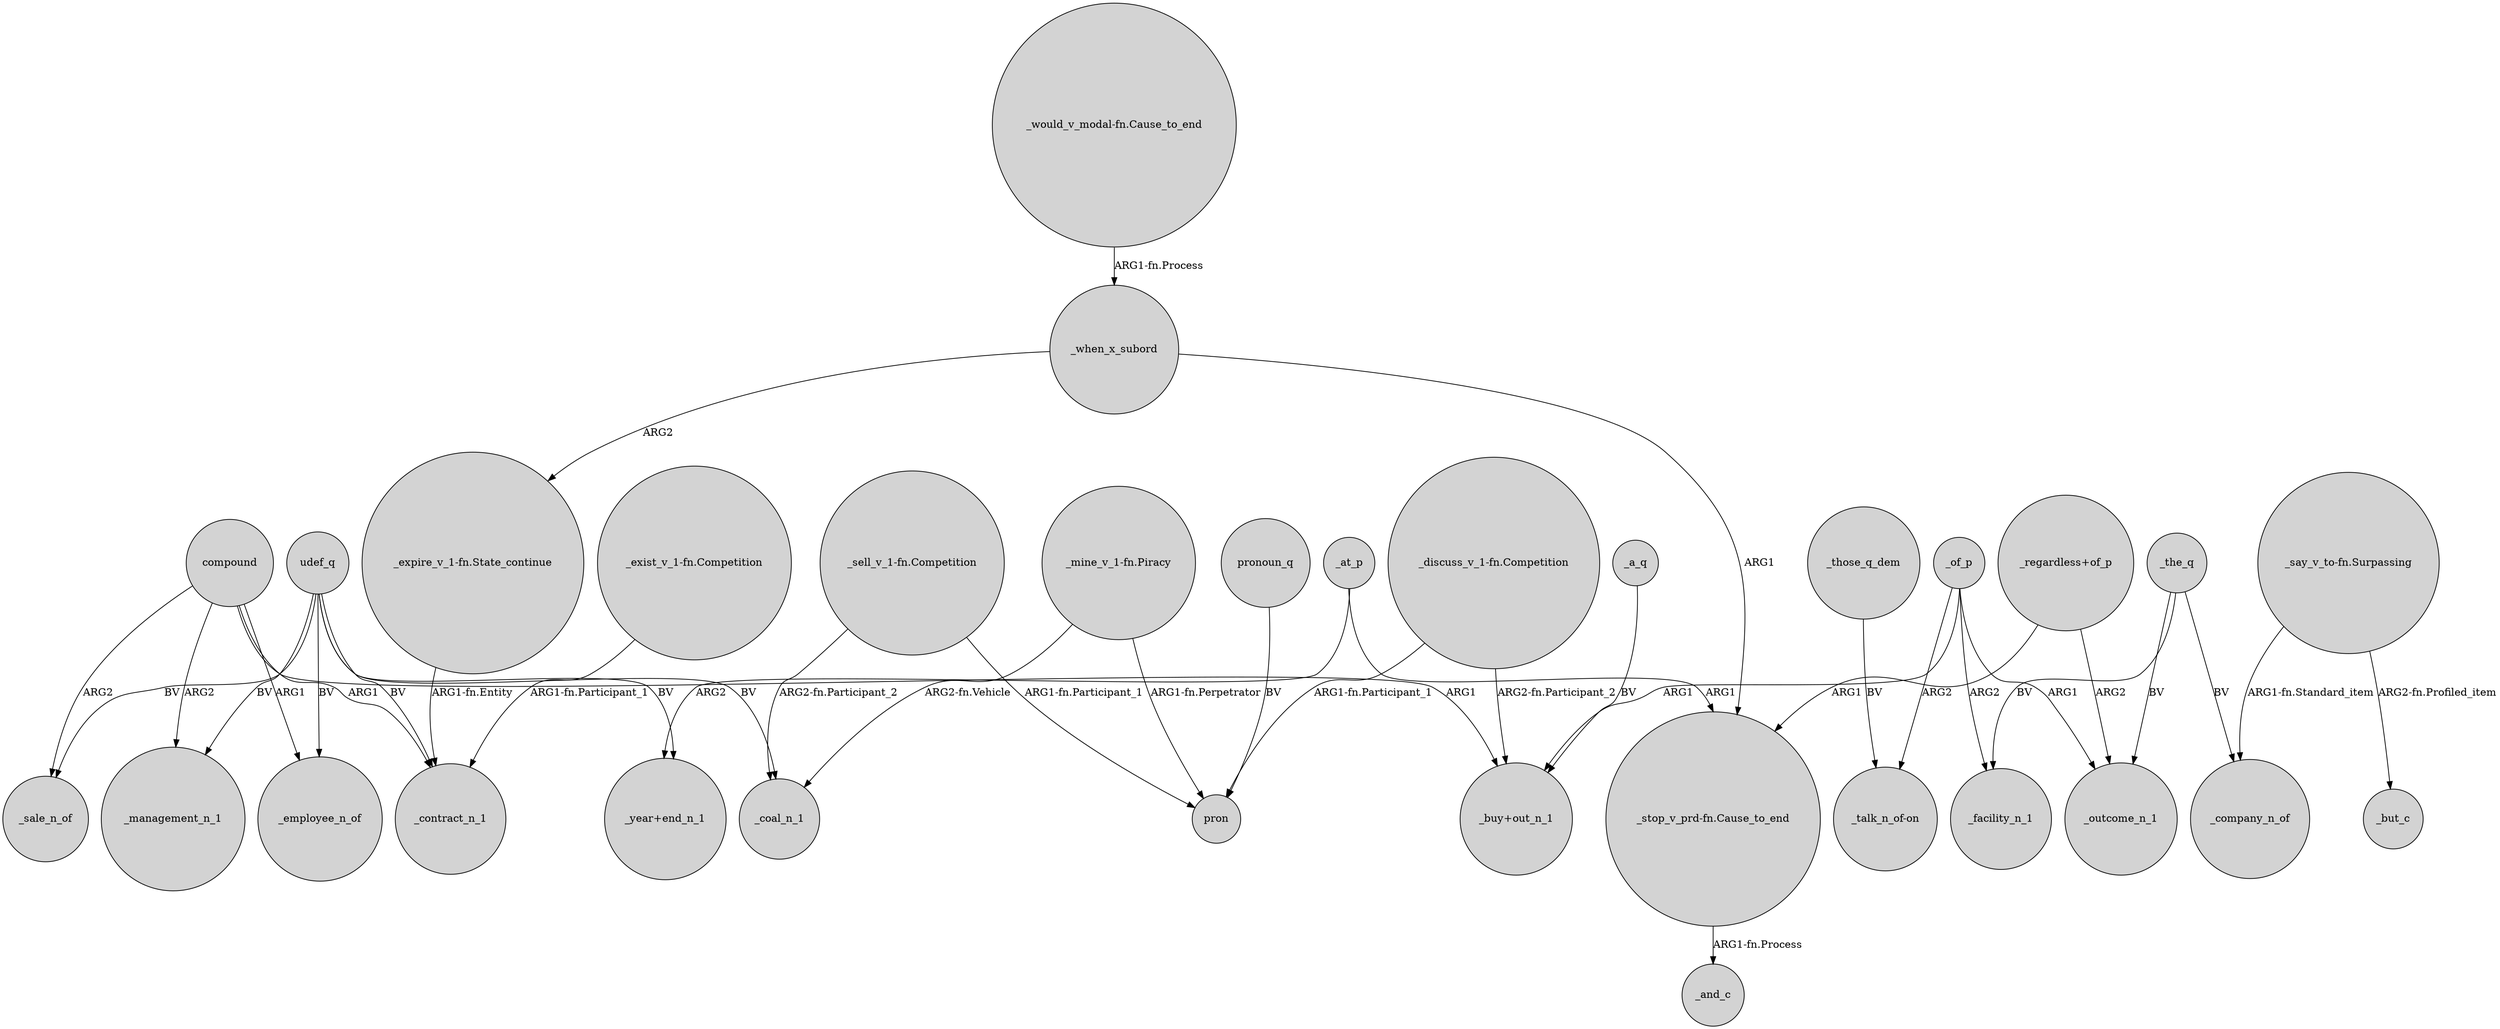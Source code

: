 digraph {
	node [shape=circle style=filled]
	compound -> _contract_n_1 [label=ARG1]
	"_discuss_v_1-fn.Competition" -> "_buy+out_n_1" [label="ARG2-fn.Participant_2"]
	udef_q -> _coal_n_1 [label=BV]
	"_exist_v_1-fn.Competition" -> _contract_n_1 [label="ARG1-fn.Participant_1"]
	"_say_v_to-fn.Surpassing" -> _but_c [label="ARG2-fn.Profiled_item"]
	_of_p -> "_buy+out_n_1" [label=ARG1]
	"_say_v_to-fn.Surpassing" -> _company_n_of [label="ARG1-fn.Standard_item"]
	compound -> _employee_n_of [label=ARG1]
	udef_q -> "_year+end_n_1" [label=BV]
	"_discuss_v_1-fn.Competition" -> pron [label="ARG1-fn.Participant_1"]
	udef_q -> _sale_n_of [label=BV]
	_those_q_dem -> "_talk_n_of-on" [label=BV]
	compound -> _management_n_1 [label=ARG2]
	_a_q -> "_buy+out_n_1" [label=BV]
	udef_q -> _management_n_1 [label=BV]
	pronoun_q -> pron [label=BV]
	_at_p -> "_year+end_n_1" [label=ARG2]
	"_would_v_modal-fn.Cause_to_end" -> _when_x_subord [label="ARG1-fn.Process"]
	"_regardless+of_p" -> "_stop_v_prd-fn.Cause_to_end" [label=ARG1]
	"_mine_v_1-fn.Piracy" -> pron [label="ARG1-fn.Perpetrator"]
	"_sell_v_1-fn.Competition" -> _coal_n_1 [label="ARG2-fn.Participant_2"]
	"_regardless+of_p" -> _outcome_n_1 [label=ARG2]
	"_expire_v_1-fn.State_continue" -> _contract_n_1 [label="ARG1-fn.Entity"]
	"_mine_v_1-fn.Piracy" -> _coal_n_1 [label="ARG2-fn.Vehicle"]
	_at_p -> "_stop_v_prd-fn.Cause_to_end" [label=ARG1]
	_the_q -> _facility_n_1 [label=BV]
	_of_p -> _outcome_n_1 [label=ARG1]
	"_sell_v_1-fn.Competition" -> pron [label="ARG1-fn.Participant_1"]
	_of_p -> "_talk_n_of-on" [label=ARG2]
	_when_x_subord -> "_stop_v_prd-fn.Cause_to_end" [label=ARG1]
	compound -> "_buy+out_n_1" [label=ARG1]
	_the_q -> _outcome_n_1 [label=BV]
	"_stop_v_prd-fn.Cause_to_end" -> _and_c [label="ARG1-fn.Process"]
	_of_p -> _facility_n_1 [label=ARG2]
	_when_x_subord -> "_expire_v_1-fn.State_continue" [label=ARG2]
	udef_q -> _employee_n_of [label=BV]
	_the_q -> _company_n_of [label=BV]
	udef_q -> _contract_n_1 [label=BV]
	compound -> _sale_n_of [label=ARG2]
}
